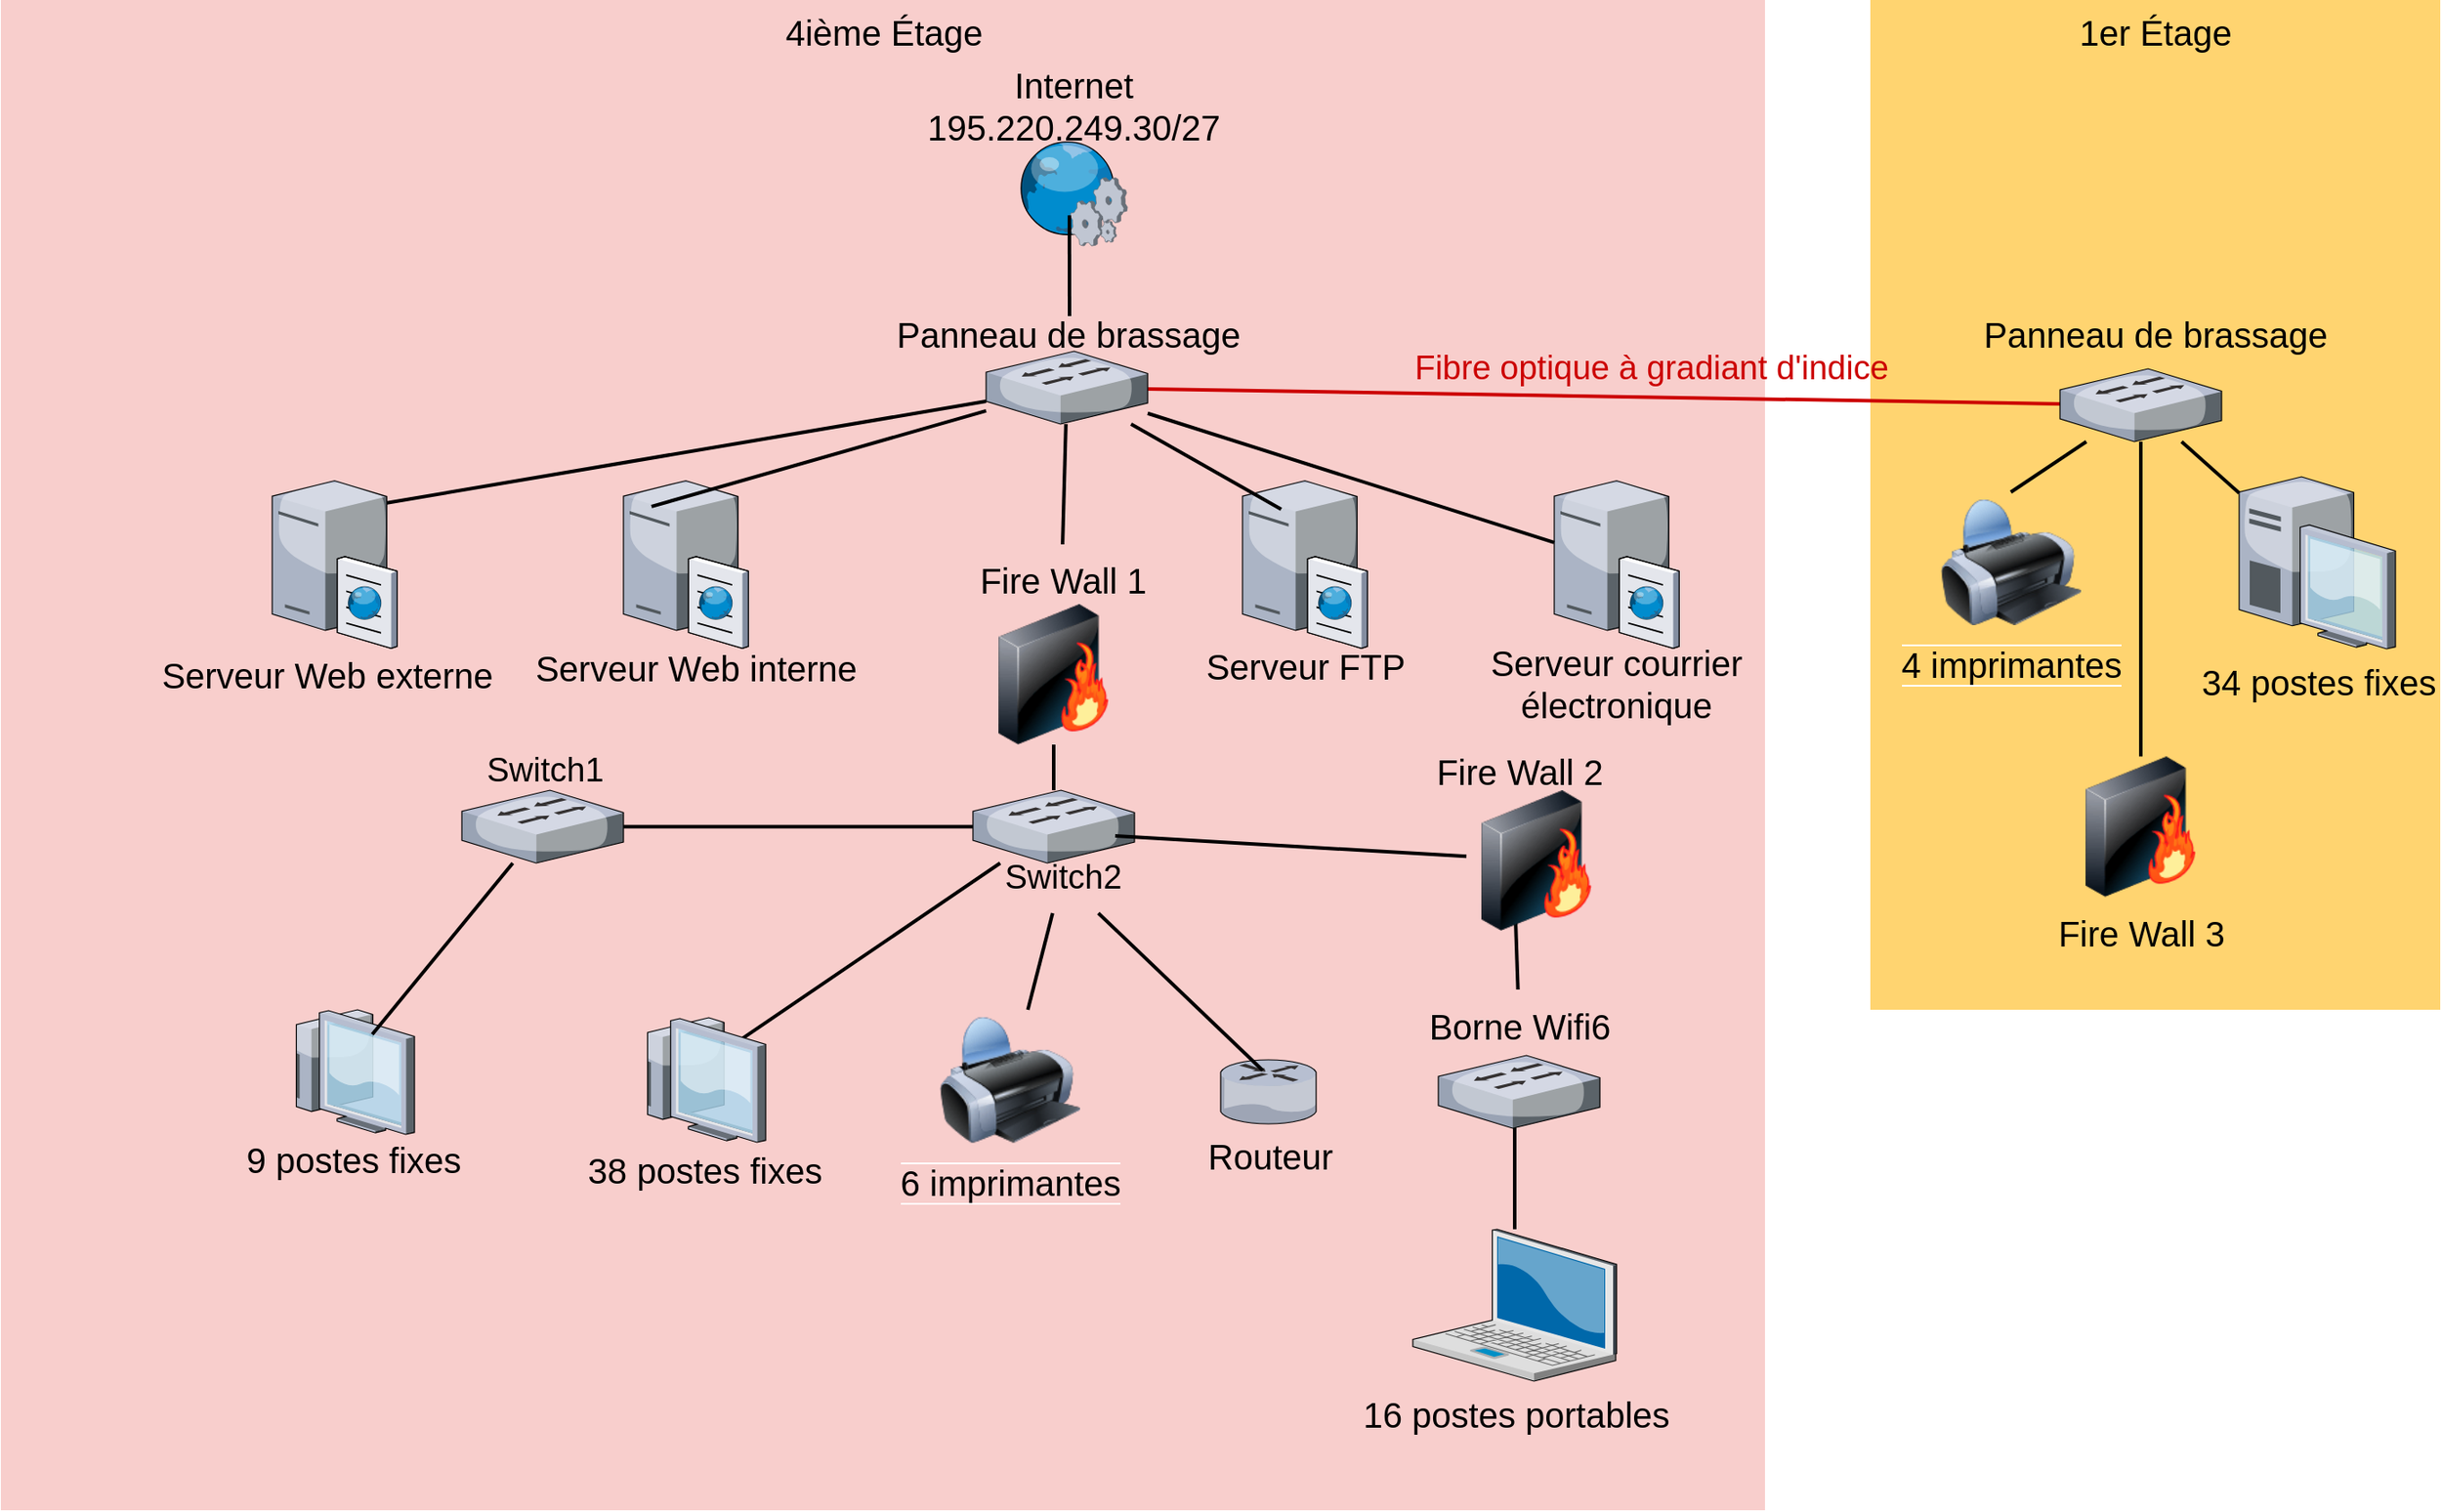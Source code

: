 <mxfile version="21.2.8" type="github">
  <diagram name="Page-1" id="e3a06f82-3646-2815-327d-82caf3d4e204">
    <mxGraphModel dx="880" dy="442" grid="1" gridSize="10" guides="1" tooltips="1" connect="1" arrows="1" fold="1" page="1" pageScale="1.5" pageWidth="1169" pageHeight="826" background="none" math="0" shadow="0">
      <root>
        <mxCell id="0" style=";html=1;" />
        <mxCell id="1" style=";html=1;" parent="0" />
        <mxCell id="qHxnZsuGqMzURwHlTCag-1" value="&lt;font style=&quot;font-size: 20px;&quot;&gt;4ième Étage &lt;/font&gt;" style="whiteSpace=wrap;html=1;fillColor=#f8cecc;fontSize=14;strokeColor=none;verticalAlign=top;" parent="1" vertex="1">
          <mxGeometry x="145.5" y="40" width="1004.5" height="860" as="geometry" />
        </mxCell>
        <mxCell id="qHxnZsuGqMzURwHlTCag-2" value="&lt;div style=&quot;font-size: 20px;&quot;&gt;&lt;font style=&quot;font-size: 20px;&quot;&gt;1er Étage &lt;br&gt;&lt;/font&gt;&lt;/div&gt;" style="whiteSpace=wrap;html=1;fillColor=#FFD470;gradientColor=none;fontSize=14;strokeColor=none;verticalAlign=top;" parent="1" vertex="1">
          <mxGeometry x="1210" y="40" width="324.5" height="575" as="geometry" />
        </mxCell>
        <mxCell id="qHxnZsuGqMzURwHlTCag-3" value="&lt;div style=&quot;font-size: 20px;&quot;&gt;&lt;font style=&quot;font-size: 20px;&quot;&gt;34 postes fixes&lt;/font&gt;&lt;/div&gt;&lt;div style=&quot;font-size: 20px;&quot;&gt;&lt;br&gt;&lt;/div&gt;&lt;div style=&quot;font-size: 20px;&quot;&gt;&lt;font style=&quot;font-size: 20px;&quot;&gt;&lt;br&gt;&lt;/font&gt;&lt;/div&gt;" style="verticalLabelPosition=bottom;aspect=fixed;html=1;verticalAlign=top;strokeColor=none;shape=mxgraph.citrix.desktop;fillColor=#66B2FF;gradientColor=#0066CC;fontSize=14;" parent="1" vertex="1">
          <mxGeometry x="1420" y="311.5" width="89" height="98" as="geometry" />
        </mxCell>
        <mxCell id="qHxnZsuGqMzURwHlTCag-4" value="&lt;font style=&quot;font-size: 20px;&quot;&gt;Routeur &lt;br&gt;&lt;/font&gt;" style="verticalLabelPosition=bottom;aspect=fixed;html=1;verticalAlign=top;strokeColor=none;shape=mxgraph.citrix.router;fillColor=#66B2FF;gradientColor=#0066CC;fontSize=14;" parent="1" vertex="1">
          <mxGeometry x="840" y="643.5" width="55" height="36.5" as="geometry" />
        </mxCell>
        <mxCell id="qHxnZsuGqMzURwHlTCag-5" value="" style="verticalLabelPosition=top;aspect=fixed;html=1;verticalAlign=bottom;strokeColor=none;shape=mxgraph.citrix.cache_server;fillColor=#66B2FF;gradientColor=#0066CC;fontSize=14;labelPosition=center;align=center;" parent="1" vertex="1">
          <mxGeometry x="500" y="311.5" width="71" height="97.5" as="geometry" />
        </mxCell>
        <mxCell id="qHxnZsuGqMzURwHlTCag-6" style="edgeStyle=none;rounded=0;html=1;startSize=10;endSize=10;jettySize=auto;orthogonalLoop=1;fontSize=14;endArrow=none;endFill=0;strokeWidth=2;entryX=0.817;entryY=0.165;entryDx=0;entryDy=0;entryPerimeter=0;" parent="1" source="qHxnZsuGqMzURwHlTCag-62" target="qHxnZsuGqMzURwHlTCag-9" edge="1">
          <mxGeometry relative="1" as="geometry">
            <mxPoint x="412" y="784" as="sourcePoint" />
          </mxGeometry>
        </mxCell>
        <mxCell id="qHxnZsuGqMzURwHlTCag-8" style="edgeStyle=none;rounded=0;html=1;startSize=10;endSize=10;jettySize=auto;orthogonalLoop=1;fontSize=14;endArrow=none;endFill=0;strokeWidth=2;entryX=0.451;entryY=0.21;entryDx=0;entryDy=0;entryPerimeter=0;" parent="1" source="qHxnZsuGqMzURwHlTCag-57" target="qHxnZsuGqMzURwHlTCag-12" edge="1">
          <mxGeometry relative="1" as="geometry">
            <mxPoint x="1437" y="592.83" as="targetPoint" />
            <mxPoint x="642.23" y="240" as="sourcePoint" />
          </mxGeometry>
        </mxCell>
        <mxCell id="qHxnZsuGqMzURwHlTCag-9" value="" style="verticalLabelPosition=top;aspect=fixed;html=1;verticalAlign=bottom;strokeColor=none;shape=mxgraph.citrix.thin_client;fillColor=#66B2FF;gradientColor=#0066CC;fontSize=14;labelPosition=center;align=center;" parent="1" vertex="1">
          <mxGeometry x="510" y="619.5" width="71" height="71" as="geometry" />
        </mxCell>
        <mxCell id="qHxnZsuGqMzURwHlTCag-10" style="edgeStyle=none;rounded=0;html=1;startSize=10;endSize=10;jettySize=auto;orthogonalLoop=1;fontSize=14;endArrow=none;endFill=0;strokeWidth=2;" parent="1" source="qHxnZsuGqMzURwHlTCag-57" target="qHxnZsuGqMzURwHlTCag-33" edge="1">
          <mxGeometry relative="1" as="geometry">
            <mxPoint x="750" y="320" as="sourcePoint" />
            <mxPoint x="752" y="390" as="targetPoint" />
          </mxGeometry>
        </mxCell>
        <mxCell id="qHxnZsuGqMzURwHlTCag-11" value="" style="verticalLabelPosition=bottom;aspect=fixed;html=1;verticalAlign=top;strokeColor=none;shape=mxgraph.citrix.web_service;fillColor=#66B2FF;gradientColor=#0066CC;fontSize=14;rotation=0;" parent="1" vertex="1">
          <mxGeometry x="724" y="120" width="63" height="60" as="geometry" />
        </mxCell>
        <mxCell id="qHxnZsuGqMzURwHlTCag-12" value="" style="verticalLabelPosition=top;aspect=fixed;html=1;verticalAlign=bottom;strokeColor=none;shape=mxgraph.citrix.cache_server;fillColor=#66B2FF;gradientColor=#0066CC;fontSize=14;labelPosition=center;align=center;" parent="1" vertex="1">
          <mxGeometry x="300" y="311.5" width="71" height="97.5" as="geometry" />
        </mxCell>
        <mxCell id="qHxnZsuGqMzURwHlTCag-13" value="" style="verticalLabelPosition=top;aspect=fixed;html=1;verticalAlign=bottom;strokeColor=none;shape=mxgraph.citrix.cache_server;fillColor=#66B2FF;gradientColor=#0066CC;fontSize=14;labelPosition=center;align=center;" parent="1" vertex="1">
          <mxGeometry x="852.5" y="311.5" width="71" height="97.5" as="geometry" />
        </mxCell>
        <mxCell id="qHxnZsuGqMzURwHlTCag-14" value="" style="verticalLabelPosition=top;aspect=fixed;html=1;verticalAlign=bottom;strokeColor=none;shape=mxgraph.citrix.cache_server;fillColor=#66B2FF;gradientColor=#0066CC;fontSize=14;labelPosition=center;align=center;" parent="1" vertex="1">
          <mxGeometry x="1030" y="311.5" width="71" height="97.5" as="geometry" />
        </mxCell>
        <mxCell id="qHxnZsuGqMzURwHlTCag-15" style="edgeStyle=none;rounded=0;html=1;startSize=10;endSize=10;jettySize=auto;orthogonalLoop=1;fontSize=14;endArrow=none;endFill=0;strokeWidth=2;entryX=0.225;entryY=0.174;entryDx=0;entryDy=0;entryPerimeter=0;" parent="1" source="qHxnZsuGqMzURwHlTCag-57" target="qHxnZsuGqMzURwHlTCag-5" edge="1">
          <mxGeometry relative="1" as="geometry">
            <mxPoint x="656.57" y="277" as="sourcePoint" />
            <mxPoint x="1217" y="771" as="targetPoint" />
          </mxGeometry>
        </mxCell>
        <mxCell id="qHxnZsuGqMzURwHlTCag-16" style="edgeStyle=none;rounded=0;html=1;startSize=10;endSize=10;jettySize=auto;orthogonalLoop=1;fontSize=14;endArrow=none;endFill=0;strokeWidth=2;entryX=0.31;entryY=0.19;entryDx=0;entryDy=0;entryPerimeter=0;" parent="1" source="qHxnZsuGqMzURwHlTCag-57" target="qHxnZsuGqMzURwHlTCag-13" edge="1">
          <mxGeometry relative="1" as="geometry">
            <mxPoint x="799.014" y="290.4" as="sourcePoint" />
            <mxPoint x="1227" y="781" as="targetPoint" />
          </mxGeometry>
        </mxCell>
        <mxCell id="qHxnZsuGqMzURwHlTCag-17" style="edgeStyle=none;rounded=0;html=1;startSize=10;endSize=10;jettySize=auto;orthogonalLoop=1;fontSize=14;endArrow=none;endFill=0;strokeWidth=2;" parent="1" source="qHxnZsuGqMzURwHlTCag-57" target="qHxnZsuGqMzURwHlTCag-14" edge="1">
          <mxGeometry relative="1" as="geometry">
            <mxPoint x="854.94" y="270" as="sourcePoint" />
            <mxPoint x="1237" y="791" as="targetPoint" />
          </mxGeometry>
        </mxCell>
        <mxCell id="qHxnZsuGqMzURwHlTCag-18" value="&lt;div style=&quot;font-size: 20px;&quot;&gt;&lt;font style=&quot;font-size: 20px;&quot;&gt;16 postes portables&lt;/font&gt;&lt;/div&gt;" style="verticalLabelPosition=bottom;aspect=fixed;html=1;verticalAlign=top;strokeColor=none;shape=mxgraph.citrix.laptop_2;fillColor=#66B2FF;gradientColor=#0066CC;fontSize=14;" parent="1" vertex="1">
          <mxGeometry x="949.5" y="740" width="116" height="86.5" as="geometry" />
        </mxCell>
        <mxCell id="qHxnZsuGqMzURwHlTCag-19" value="&lt;div style=&quot;font-size: 20px;&quot;&gt;&lt;font style=&quot;background-color: rgb(255, 212, 112); font-size: 20px;&quot;&gt;4 imprimantes&lt;/font&gt;&lt;/div&gt;" style="image;html=1;image=img/lib/clip_art/computers/Printer_128x128.png" parent="1" vertex="1">
          <mxGeometry x="1250" y="320.25" width="80" height="80" as="geometry" />
        </mxCell>
        <mxCell id="qHxnZsuGqMzURwHlTCag-20" value="&lt;div style=&quot;font-size: 20px;&quot;&gt;&lt;font style=&quot;background-color: rgb(248, 206, 204); font-size: 20px;&quot;&gt;6 imprimantes&lt;/font&gt;&lt;/div&gt;" style="image;html=1;image=img/lib/clip_art/computers/Printer_128x128.png" parent="1" vertex="1">
          <mxGeometry x="680" y="615" width="80" height="80" as="geometry" />
        </mxCell>
        <mxCell id="qHxnZsuGqMzURwHlTCag-23" style="edgeStyle=none;rounded=0;html=1;startSize=10;endSize=10;jettySize=auto;orthogonalLoop=1;fontSize=14;endArrow=none;endFill=0;strokeWidth=2;" parent="1" source="qHxnZsuGqMzURwHlTCag-3" target="qHxnZsuGqMzURwHlTCag-58" edge="1">
          <mxGeometry relative="1" as="geometry">
            <mxPoint x="310" y="544.5" as="sourcePoint" />
            <mxPoint x="1403.631" y="883.467" as="targetPoint" />
          </mxGeometry>
        </mxCell>
        <mxCell id="qHxnZsuGqMzURwHlTCag-25" style="edgeStyle=none;rounded=0;html=1;startSize=10;endSize=10;jettySize=auto;orthogonalLoop=1;fontSize=14;endArrow=none;endFill=0;strokeWidth=2;exitX=0.475;exitY=0.71;exitDx=0;exitDy=0;exitPerimeter=0;" parent="1" source="qHxnZsuGqMzURwHlTCag-11" edge="1">
          <mxGeometry relative="1" as="geometry">
            <mxPoint x="751" y="140" as="sourcePoint" />
            <mxPoint x="754" y="220" as="targetPoint" />
          </mxGeometry>
        </mxCell>
        <mxCell id="qHxnZsuGqMzURwHlTCag-26" value="" style="image;html=1;image=img/lib/clip_art/networking/Firewall-page1_128x128.png" parent="1" vertex="1">
          <mxGeometry x="705" y="384" width="80" height="80" as="geometry" />
        </mxCell>
        <mxCell id="qHxnZsuGqMzURwHlTCag-28" value="&lt;div style=&quot;font-size: 20px;&quot;&gt;&lt;font style=&quot;font-size: 20px;&quot;&gt;Internet&lt;/font&gt;&lt;/div&gt;&lt;div style=&quot;font-size: 20px;&quot;&gt;&lt;font style=&quot;font-size: 20px;&quot;&gt;195.220.249.30/27&lt;font style=&quot;font-size: 20px;&quot;&gt;&lt;br&gt;&lt;/font&gt;&lt;/font&gt;&lt;/div&gt;" style="text;html=1;align=center;verticalAlign=middle;resizable=0;points=[];autosize=1;strokeColor=none;fillColor=none;" parent="1" vertex="1">
          <mxGeometry x="660.5" y="70" width="190" height="60" as="geometry" />
        </mxCell>
        <mxCell id="qHxnZsuGqMzURwHlTCag-29" value="&lt;div style=&quot;font-size: 20px;&quot;&gt;&lt;font style=&quot;font-size: 20px;&quot;&gt;Serveur Web externe&lt;/font&gt;&lt;/div&gt;" style="text;html=1;align=center;verticalAlign=middle;resizable=0;points=[];autosize=1;strokeColor=none;fillColor=none;" parent="1" vertex="1">
          <mxGeometry x="226" y="404" width="210" height="40" as="geometry" />
        </mxCell>
        <mxCell id="qHxnZsuGqMzURwHlTCag-30" value="&lt;div style=&quot;font-size: 20px;&quot;&gt;&lt;font style=&quot;font-size: 20px;&quot;&gt;Serveur Web interne&lt;/font&gt;&lt;/div&gt;" style="text;html=1;align=center;verticalAlign=middle;resizable=0;points=[];autosize=1;strokeColor=none;fillColor=none;" parent="1" vertex="1">
          <mxGeometry x="436" y="400.25" width="210" height="40" as="geometry" />
        </mxCell>
        <mxCell id="qHxnZsuGqMzURwHlTCag-31" value="&lt;div style=&quot;font-size: 20px;&quot;&gt;&lt;font style=&quot;font-size: 20px;&quot;&gt;Serveur FTP&lt;/font&gt;&lt;/div&gt;" style="text;html=1;align=center;verticalAlign=middle;resizable=0;points=[];autosize=1;strokeColor=none;fillColor=none;" parent="1" vertex="1">
          <mxGeometry x="818" y="399" width="140" height="40" as="geometry" />
        </mxCell>
        <mxCell id="qHxnZsuGqMzURwHlTCag-32" value="&lt;div style=&quot;font-size: 20px;&quot;&gt;&lt;font style=&quot;font-size: 20px;&quot;&gt;Serveur courrier &lt;br&gt;&lt;/font&gt;&lt;/div&gt;&lt;div style=&quot;font-size: 20px;&quot;&gt;&lt;font style=&quot;font-size: 20px;&quot;&gt;électronique&lt;/font&gt;&lt;/div&gt;" style="text;html=1;align=center;verticalAlign=middle;resizable=0;points=[];autosize=1;strokeColor=none;fillColor=none;" parent="1" vertex="1">
          <mxGeometry x="980" y="399" width="170" height="60" as="geometry" />
        </mxCell>
        <mxCell id="qHxnZsuGqMzURwHlTCag-33" value="&lt;div style=&quot;font-size: 20px;&quot;&gt;&lt;font style=&quot;font-size: 20px;&quot;&gt;Fire Wall 1&lt;font style=&quot;font-size: 20px;&quot;&gt;&lt;br&gt;&lt;/font&gt;&lt;/font&gt;&lt;/div&gt;" style="text;html=1;align=center;verticalAlign=middle;resizable=0;points=[];autosize=1;strokeColor=none;fillColor=none;" parent="1" vertex="1">
          <mxGeometry x="689.5" y="350" width="120" height="40" as="geometry" />
        </mxCell>
        <mxCell id="qHxnZsuGqMzURwHlTCag-37" style="edgeStyle=none;rounded=0;html=1;startSize=10;endSize=10;jettySize=auto;orthogonalLoop=1;fontSize=14;endArrow=none;endFill=0;strokeWidth=2;strokeColor=#CC0000;" parent="1" source="qHxnZsuGqMzURwHlTCag-57" target="qHxnZsuGqMzURwHlTCag-58" edge="1">
          <mxGeometry relative="1" as="geometry">
            <mxPoint x="1160" y="710" as="sourcePoint" />
            <mxPoint x="1276.8" y="836.25" as="targetPoint" />
          </mxGeometry>
        </mxCell>
        <mxCell id="qHxnZsuGqMzURwHlTCag-38" style="edgeStyle=none;rounded=0;html=1;startSize=10;endSize=10;jettySize=auto;orthogonalLoop=1;fontSize=14;endArrow=none;endFill=0;strokeWidth=2;exitX=0.5;exitY=0;exitDx=0;exitDy=0;" parent="1" source="qHxnZsuGqMzURwHlTCag-19" target="qHxnZsuGqMzURwHlTCag-58" edge="1">
          <mxGeometry relative="1" as="geometry">
            <mxPoint x="807.5" y="1051" as="sourcePoint" />
            <mxPoint x="1319.76" y="871.45" as="targetPoint" />
          </mxGeometry>
        </mxCell>
        <mxCell id="qHxnZsuGqMzURwHlTCag-44" style="edgeStyle=none;rounded=0;html=1;startSize=10;endSize=10;jettySize=auto;orthogonalLoop=1;fontSize=14;endArrow=none;endFill=0;strokeWidth=2;entryX=0.344;entryY=0.75;entryDx=0;entryDy=0;entryPerimeter=0;" parent="1" source="qHxnZsuGqMzURwHlTCag-51" target="Hdzp8GY85G4_MxQtlRsH-5" edge="1">
          <mxGeometry relative="1" as="geometry">
            <mxPoint x="1007.503" y="643.5" as="sourcePoint" />
            <mxPoint x="740" y="650" as="targetPoint" />
          </mxGeometry>
        </mxCell>
        <mxCell id="qHxnZsuGqMzURwHlTCag-46" value="&lt;div style=&quot;font-size: 20px;&quot;&gt;&lt;font style=&quot;font-size: 20px;&quot;&gt;9 postes fixes&lt;/font&gt;&lt;/div&gt;" style="text;html=1;align=center;verticalAlign=middle;resizable=0;points=[];autosize=1;strokeColor=none;fillColor=none;" parent="1" vertex="1">
          <mxGeometry x="270.5" y="680" width="150" height="40" as="geometry" />
        </mxCell>
        <mxCell id="qHxnZsuGqMzURwHlTCag-47" style="edgeStyle=none;rounded=0;html=1;startSize=10;endSize=10;jettySize=auto;orthogonalLoop=1;fontSize=14;endArrow=none;endFill=0;strokeWidth=2;" parent="1" source="Hdzp8GY85G4_MxQtlRsH-3" target="qHxnZsuGqMzURwHlTCag-20" edge="1">
          <mxGeometry relative="1" as="geometry">
            <mxPoint x="523.2" y="814.56" as="sourcePoint" />
            <mxPoint x="580" y="880" as="targetPoint" />
          </mxGeometry>
        </mxCell>
        <mxCell id="qHxnZsuGqMzURwHlTCag-51" value="&lt;div style=&quot;font-size: 20px;&quot;&gt;&lt;font style=&quot;font-size: 20px;&quot;&gt;Borne Wifi6&lt;br&gt;&lt;/font&gt;&lt;/div&gt;" style="text;html=1;align=center;verticalAlign=middle;resizable=0;points=[];autosize=1;strokeColor=none;fillColor=none;" parent="1" vertex="1">
          <mxGeometry x="945" y="603.5" width="130" height="40" as="geometry" />
        </mxCell>
        <mxCell id="qHxnZsuGqMzURwHlTCag-53" value="" style="edgeStyle=none;rounded=0;html=1;startSize=10;endSize=10;jettySize=auto;orthogonalLoop=1;fontSize=14;endArrow=none;endFill=0;strokeWidth=2;exitX=0.436;exitY=0.164;exitDx=0;exitDy=0;exitPerimeter=0;" parent="1" source="qHxnZsuGqMzURwHlTCag-4" target="Hdzp8GY85G4_MxQtlRsH-3" edge="1">
          <mxGeometry relative="1" as="geometry">
            <mxPoint x="812.5" y="517" as="sourcePoint" />
            <mxPoint x="745" y="560" as="targetPoint" />
          </mxGeometry>
        </mxCell>
        <mxCell id="qHxnZsuGqMzURwHlTCag-57" value="" style="verticalLabelPosition=bottom;sketch=0;aspect=fixed;html=1;verticalAlign=top;strokeColor=none;align=center;outlineConnect=0;shape=mxgraph.citrix.switch;" parent="1" vertex="1">
          <mxGeometry x="706.5" y="240" width="92" height="41.5" as="geometry" />
        </mxCell>
        <mxCell id="qHxnZsuGqMzURwHlTCag-58" value="" style="verticalLabelPosition=bottom;sketch=0;aspect=fixed;html=1;verticalAlign=top;strokeColor=none;align=center;outlineConnect=0;shape=mxgraph.citrix.switch;" parent="1" vertex="1">
          <mxGeometry x="1318" y="250" width="92" height="41.5" as="geometry" />
        </mxCell>
        <mxCell id="qHxnZsuGqMzURwHlTCag-61" style="edgeStyle=none;rounded=0;html=1;startSize=10;endSize=10;jettySize=auto;orthogonalLoop=1;fontSize=14;endArrow=none;endFill=0;strokeWidth=2;" parent="1" source="qHxnZsuGqMzURwHlTCag-18" edge="1">
          <mxGeometry relative="1" as="geometry">
            <mxPoint x="1003.179" y="650.5" as="sourcePoint" />
            <mxPoint x="1007.5" y="680" as="targetPoint" />
          </mxGeometry>
        </mxCell>
        <mxCell id="qHxnZsuGqMzURwHlTCag-62" value="" style="verticalLabelPosition=bottom;sketch=0;aspect=fixed;html=1;verticalAlign=top;strokeColor=none;align=center;outlineConnect=0;shape=mxgraph.citrix.switch;" parent="1" vertex="1">
          <mxGeometry x="699" y="490" width="92" height="41.5" as="geometry" />
        </mxCell>
        <mxCell id="qHxnZsuGqMzURwHlTCag-64" style="edgeStyle=none;rounded=0;html=1;startSize=10;endSize=10;jettySize=auto;orthogonalLoop=1;fontSize=14;endArrow=none;endFill=0;strokeWidth=2;exitX=0.5;exitY=1;exitDx=0;exitDy=0;" parent="1" source="qHxnZsuGqMzURwHlTCag-26" target="qHxnZsuGqMzURwHlTCag-62" edge="1">
          <mxGeometry relative="1" as="geometry">
            <mxPoint x="682" y="300" as="sourcePoint" />
            <mxPoint x="680" y="348" as="targetPoint" />
          </mxGeometry>
        </mxCell>
        <mxCell id="qHxnZsuGqMzURwHlTCag-65" value="" style="verticalLabelPosition=top;aspect=fixed;html=1;verticalAlign=bottom;strokeColor=none;shape=mxgraph.citrix.thin_client;fillColor=#66B2FF;gradientColor=#0066CC;fontSize=14;labelPosition=center;align=center;" parent="1" vertex="1">
          <mxGeometry x="310" y="615" width="71" height="71" as="geometry" />
        </mxCell>
        <mxCell id="qHxnZsuGqMzURwHlTCag-66" value="" style="verticalLabelPosition=bottom;sketch=0;aspect=fixed;html=1;verticalAlign=top;strokeColor=none;align=center;outlineConnect=0;shape=mxgraph.citrix.switch;" parent="1" vertex="1">
          <mxGeometry x="408" y="490" width="92" height="41.5" as="geometry" />
        </mxCell>
        <mxCell id="qHxnZsuGqMzURwHlTCag-67" value="&lt;div style=&quot;font-size: 20px;&quot;&gt;&lt;font style=&quot;font-size: 20px;&quot;&gt;38 postes fixes&lt;/font&gt;&lt;/div&gt;" style="text;html=1;align=center;verticalAlign=middle;resizable=0;points=[];autosize=1;strokeColor=none;fillColor=none;" parent="1" vertex="1">
          <mxGeometry x="465.5" y="686" width="160" height="40" as="geometry" />
        </mxCell>
        <mxCell id="qHxnZsuGqMzURwHlTCag-68" style="edgeStyle=none;rounded=0;html=1;startSize=10;endSize=10;jettySize=auto;orthogonalLoop=1;fontSize=14;endArrow=none;endFill=0;strokeWidth=2;entryX=0.662;entryY=0.197;entryDx=0;entryDy=0;entryPerimeter=0;" parent="1" source="qHxnZsuGqMzURwHlTCag-66" target="qHxnZsuGqMzURwHlTCag-65" edge="1">
          <mxGeometry relative="1" as="geometry">
            <mxPoint x="497" y="520.5" as="sourcePoint" />
            <mxPoint x="350" y="619.5" as="targetPoint" />
          </mxGeometry>
        </mxCell>
        <mxCell id="qHxnZsuGqMzURwHlTCag-69" style="edgeStyle=none;rounded=0;html=1;startSize=10;endSize=10;jettySize=auto;orthogonalLoop=1;fontSize=14;endArrow=none;endFill=0;strokeWidth=2;" parent="1" source="qHxnZsuGqMzURwHlTCag-66" target="qHxnZsuGqMzURwHlTCag-62" edge="1">
          <mxGeometry relative="1" as="geometry">
            <mxPoint x="447" y="542" as="sourcePoint" />
            <mxPoint x="367" y="639" as="targetPoint" />
          </mxGeometry>
        </mxCell>
        <mxCell id="qHxnZsuGqMzURwHlTCag-71" value="&lt;font style=&quot;font-size: 20px;&quot;&gt;Panneau de brassage&lt;br&gt;&lt;/font&gt;" style="text;html=1;align=center;verticalAlign=middle;resizable=0;points=[];autosize=1;strokeColor=none;fillColor=none;" parent="1" vertex="1">
          <mxGeometry x="642.5" y="210" width="220" height="40" as="geometry" />
        </mxCell>
        <mxCell id="qHxnZsuGqMzURwHlTCag-73" value="&lt;font style=&quot;font-size: 20px;&quot;&gt;Panneau de brassage&lt;br&gt;&lt;/font&gt;" style="text;html=1;align=center;verticalAlign=middle;resizable=0;points=[];autosize=1;strokeColor=none;fillColor=none;" parent="1" vertex="1">
          <mxGeometry x="1262.25" y="210" width="220" height="40" as="geometry" />
        </mxCell>
        <mxCell id="Hdzp8GY85G4_MxQtlRsH-1" value="&lt;font style=&quot;font-size: 19px;&quot;&gt;&lt;font color=&quot;#cc0000&quot;&gt;Fibre optique à gradiant d&#39;indice&lt;/font&gt;&lt;br&gt;&lt;/font&gt;" style="text;html=1;align=center;verticalAlign=middle;resizable=0;points=[];autosize=1;strokeColor=none;fillColor=none;" parent="1" vertex="1">
          <mxGeometry x="940" y="230" width="290" height="40" as="geometry" />
        </mxCell>
        <mxCell id="Hdzp8GY85G4_MxQtlRsH-2" value="&lt;font style=&quot;font-size: 19px;&quot;&gt;Switch1&lt;/font&gt;" style="text;html=1;align=center;verticalAlign=middle;resizable=0;points=[];autosize=1;strokeColor=none;fillColor=none;" parent="1" vertex="1">
          <mxGeometry x="410" y="459" width="90" height="40" as="geometry" />
        </mxCell>
        <mxCell id="Hdzp8GY85G4_MxQtlRsH-3" value="&lt;font style=&quot;font-size: 19px;&quot;&gt;Switch2&lt;/font&gt;" style="text;html=1;align=center;verticalAlign=middle;resizable=0;points=[];autosize=1;strokeColor=none;fillColor=none;" parent="1" vertex="1">
          <mxGeometry x="704.5" y="520" width="90" height="40" as="geometry" />
        </mxCell>
        <mxCell id="Hdzp8GY85G4_MxQtlRsH-5" value="" style="image;html=1;image=img/lib/clip_art/networking/Firewall-page1_128x128.png" parent="1" vertex="1">
          <mxGeometry x="980" y="490" width="80" height="80" as="geometry" />
        </mxCell>
        <mxCell id="Hdzp8GY85G4_MxQtlRsH-6" value="&lt;div style=&quot;font-size: 20px;&quot;&gt;&lt;font style=&quot;font-size: 20px;&quot;&gt;Fire Wall 2&lt;font style=&quot;font-size: 20px;&quot;&gt;&lt;br&gt;&lt;/font&gt;&lt;/font&gt;&lt;/div&gt;" style="text;html=1;align=center;verticalAlign=middle;resizable=0;points=[];autosize=1;strokeColor=none;fillColor=none;" parent="1" vertex="1">
          <mxGeometry x="950" y="459" width="120" height="40" as="geometry" />
        </mxCell>
        <mxCell id="Hdzp8GY85G4_MxQtlRsH-7" style="edgeStyle=none;rounded=0;html=1;startSize=10;endSize=10;jettySize=auto;orthogonalLoop=1;fontSize=14;endArrow=none;endFill=0;strokeWidth=2;exitX=0.839;exitY=-0.1;exitDx=0;exitDy=0;exitPerimeter=0;" parent="1" source="Hdzp8GY85G4_MxQtlRsH-3" target="Hdzp8GY85G4_MxQtlRsH-5" edge="1">
          <mxGeometry relative="1" as="geometry">
            <mxPoint x="1018" y="654" as="sourcePoint" />
            <mxPoint x="1018" y="560" as="targetPoint" />
          </mxGeometry>
        </mxCell>
        <mxCell id="Hdzp8GY85G4_MxQtlRsH-8" value="" style="image;html=1;image=img/lib/clip_art/networking/Firewall-page1_128x128.png" parent="1" vertex="1">
          <mxGeometry x="1324" y="470.75" width="80" height="80" as="geometry" />
        </mxCell>
        <mxCell id="Hdzp8GY85G4_MxQtlRsH-9" style="edgeStyle=none;rounded=0;html=1;startSize=10;endSize=10;jettySize=auto;orthogonalLoop=1;fontSize=14;endArrow=none;endFill=0;strokeWidth=2;" parent="1" source="Hdzp8GY85G4_MxQtlRsH-8" target="qHxnZsuGqMzURwHlTCag-58" edge="1">
          <mxGeometry relative="1" as="geometry">
            <mxPoint x="1300" y="330" as="sourcePoint" />
            <mxPoint x="1343" y="302" as="targetPoint" />
          </mxGeometry>
        </mxCell>
        <mxCell id="Hdzp8GY85G4_MxQtlRsH-10" value="&lt;div style=&quot;font-size: 20px;&quot;&gt;&lt;font style=&quot;font-size: 20px;&quot;&gt;Fire Wall 3&lt;font style=&quot;font-size: 20px;&quot;&gt;&lt;br&gt;&lt;/font&gt;&lt;/font&gt;&lt;/div&gt;" style="text;html=1;align=center;verticalAlign=middle;resizable=0;points=[];autosize=1;strokeColor=none;fillColor=none;" parent="1" vertex="1">
          <mxGeometry x="1304" y="550.75" width="120" height="40" as="geometry" />
        </mxCell>
        <mxCell id="Hdzp8GY85G4_MxQtlRsH-11" value="" style="verticalLabelPosition=bottom;sketch=0;aspect=fixed;html=1;verticalAlign=top;strokeColor=none;align=center;outlineConnect=0;shape=mxgraph.citrix.switch;" parent="1" vertex="1">
          <mxGeometry x="964" y="641" width="92" height="41.5" as="geometry" />
        </mxCell>
      </root>
    </mxGraphModel>
  </diagram>
</mxfile>
